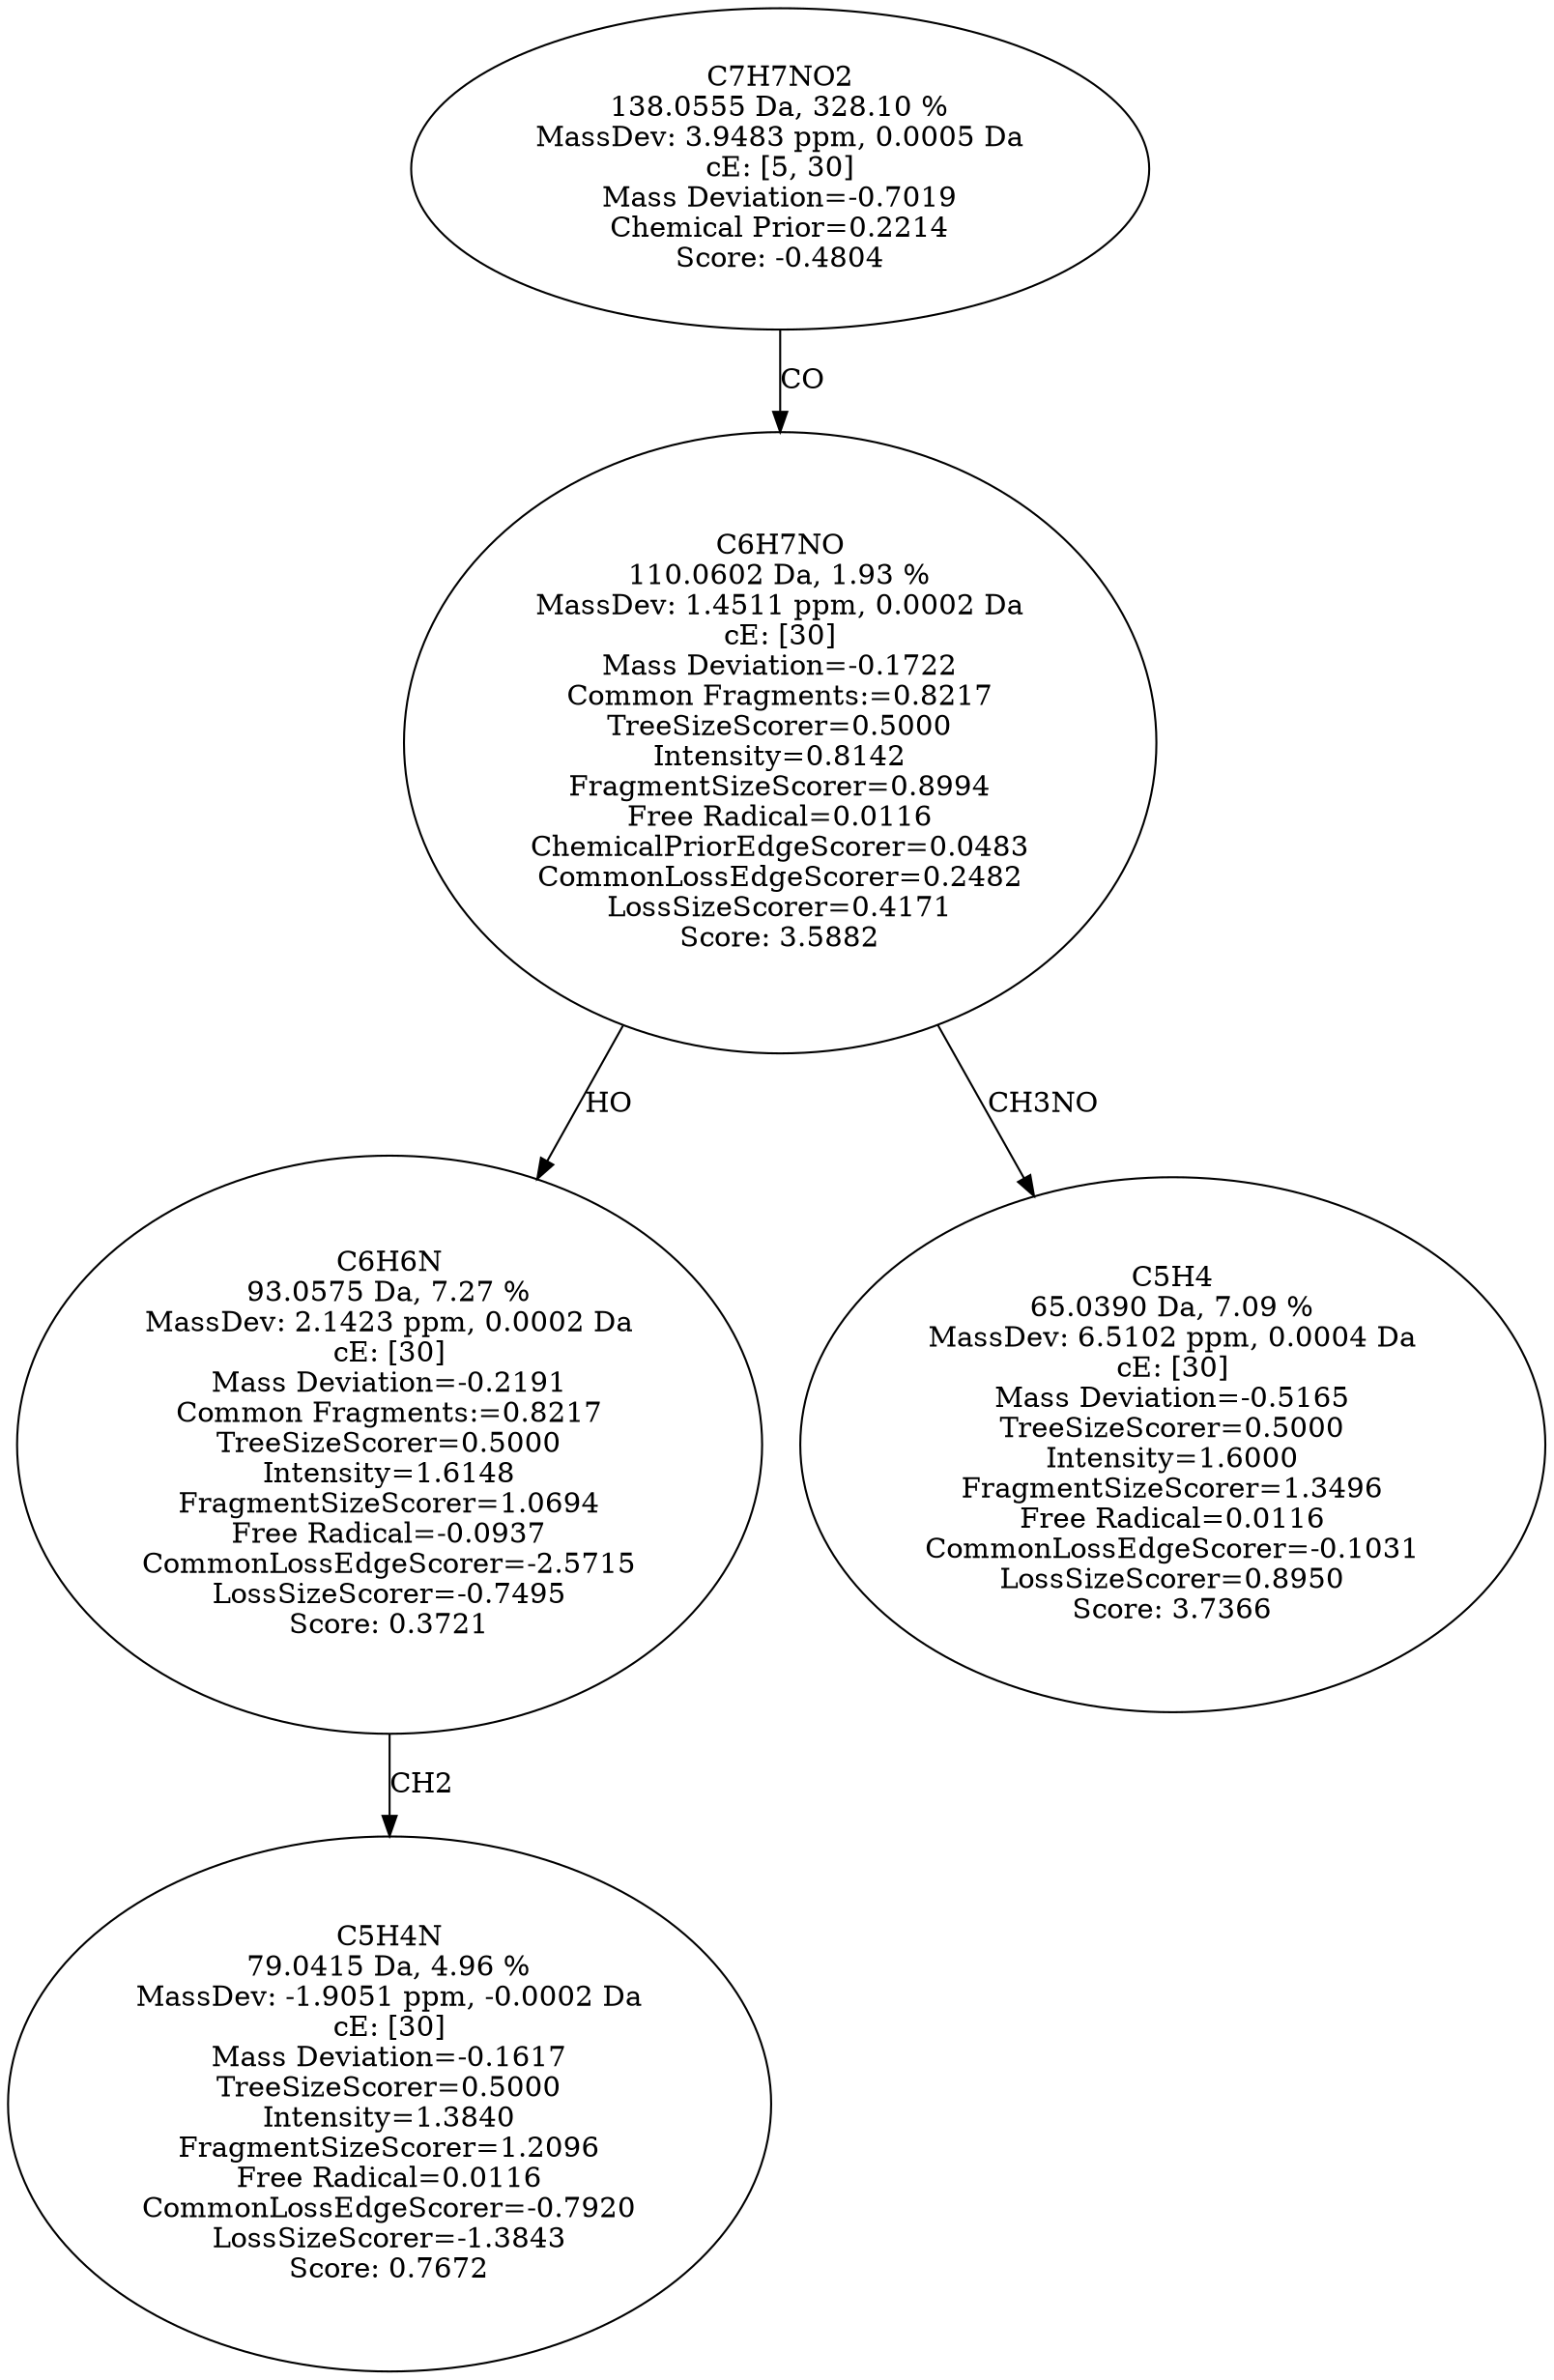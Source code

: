 strict digraph {
v1 [label="C5H4N\n79.0415 Da, 4.96 %\nMassDev: -1.9051 ppm, -0.0002 Da\ncE: [30]\nMass Deviation=-0.1617\nTreeSizeScorer=0.5000\nIntensity=1.3840\nFragmentSizeScorer=1.2096\nFree Radical=0.0116\nCommonLossEdgeScorer=-0.7920\nLossSizeScorer=-1.3843\nScore: 0.7672"];
v2 [label="C6H6N\n93.0575 Da, 7.27 %\nMassDev: 2.1423 ppm, 0.0002 Da\ncE: [30]\nMass Deviation=-0.2191\nCommon Fragments:=0.8217\nTreeSizeScorer=0.5000\nIntensity=1.6148\nFragmentSizeScorer=1.0694\nFree Radical=-0.0937\nCommonLossEdgeScorer=-2.5715\nLossSizeScorer=-0.7495\nScore: 0.3721"];
v3 [label="C5H4\n65.0390 Da, 7.09 %\nMassDev: 6.5102 ppm, 0.0004 Da\ncE: [30]\nMass Deviation=-0.5165\nTreeSizeScorer=0.5000\nIntensity=1.6000\nFragmentSizeScorer=1.3496\nFree Radical=0.0116\nCommonLossEdgeScorer=-0.1031\nLossSizeScorer=0.8950\nScore: 3.7366"];
v4 [label="C6H7NO\n110.0602 Da, 1.93 %\nMassDev: 1.4511 ppm, 0.0002 Da\ncE: [30]\nMass Deviation=-0.1722\nCommon Fragments:=0.8217\nTreeSizeScorer=0.5000\nIntensity=0.8142\nFragmentSizeScorer=0.8994\nFree Radical=0.0116\nChemicalPriorEdgeScorer=0.0483\nCommonLossEdgeScorer=0.2482\nLossSizeScorer=0.4171\nScore: 3.5882"];
v5 [label="C7H7NO2\n138.0555 Da, 328.10 %\nMassDev: 3.9483 ppm, 0.0005 Da\ncE: [5, 30]\nMass Deviation=-0.7019\nChemical Prior=0.2214\nScore: -0.4804"];
v2 -> v1 [label="CH2"];
v4 -> v2 [label="HO"];
v4 -> v3 [label="CH3NO"];
v5 -> v4 [label="CO"];
}